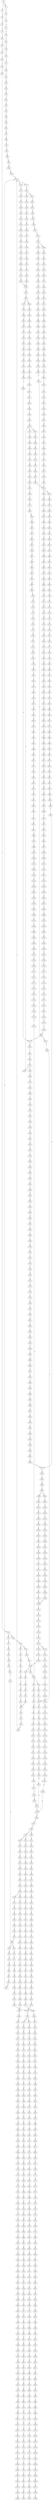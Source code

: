 strict digraph  {
	S0 -> S1 [ label = A ];
	S0 -> S2 [ label = C ];
	S1 -> S3 [ label = C ];
	S2 -> S4 [ label = G ];
	S3 -> S5 [ label = T ];
	S4 -> S6 [ label = T ];
	S5 -> S7 [ label = G ];
	S6 -> S8 [ label = C ];
	S7 -> S9 [ label = T ];
	S8 -> S10 [ label = C ];
	S9 -> S11 [ label = A ];
	S10 -> S12 [ label = G ];
	S11 -> S13 [ label = A ];
	S12 -> S14 [ label = T ];
	S13 -> S15 [ label = C ];
	S14 -> S16 [ label = C ];
	S15 -> S17 [ label = A ];
	S16 -> S18 [ label = A ];
	S17 -> S19 [ label = C ];
	S18 -> S20 [ label = C ];
	S19 -> S21 [ label = A ];
	S20 -> S22 [ label = C ];
	S21 -> S23 [ label = C ];
	S22 -> S24 [ label = C ];
	S22 -> S25 [ label = G ];
	S23 -> S26 [ label = G ];
	S24 -> S27 [ label = T ];
	S25 -> S28 [ label = A ];
	S26 -> S29 [ label = C ];
	S27 -> S30 [ label = G ];
	S28 -> S31 [ label = A ];
	S28 -> S32 [ label = G ];
	S29 -> S33 [ label = T ];
	S30 -> S34 [ label = T ];
	S31 -> S35 [ label = T ];
	S32 -> S36 [ label = T ];
	S33 -> S37 [ label = C ];
	S34 -> S38 [ label = C ];
	S35 -> S39 [ label = C ];
	S36 -> S40 [ label = C ];
	S37 -> S41 [ label = C ];
	S38 -> S42 [ label = C ];
	S39 -> S43 [ label = C ];
	S40 -> S44 [ label = C ];
	S41 -> S45 [ label = T ];
	S42 -> S46 [ label = T ];
	S43 -> S47 [ label = T ];
	S44 -> S48 [ label = A ];
	S44 -> S49 [ label = T ];
	S45 -> S50 [ label = A ];
	S46 -> S51 [ label = T ];
	S47 -> S52 [ label = C ];
	S48 -> S53 [ label = G ];
	S49 -> S54 [ label = C ];
	S50 -> S55 [ label = G ];
	S51 -> S56 [ label = G ];
	S52 -> S57 [ label = G ];
	S53 -> S58 [ label = T ];
	S53 -> S59 [ label = C ];
	S54 -> S60 [ label = G ];
	S55 -> S61 [ label = A ];
	S56 -> S62 [ label = A ];
	S56 -> S63 [ label = T ];
	S57 -> S64 [ label = A ];
	S58 -> S65 [ label = A ];
	S59 -> S66 [ label = T ];
	S60 -> S67 [ label = A ];
	S61 -> S68 [ label = A ];
	S62 -> S69 [ label = A ];
	S63 -> S70 [ label = A ];
	S64 -> S71 [ label = A ];
	S65 -> S72 [ label = G ];
	S66 -> S73 [ label = T ];
	S67 -> S74 [ label = A ];
	S68 -> S75 [ label = C ];
	S69 -> S76 [ label = C ];
	S70 -> S77 [ label = G ];
	S71 -> S78 [ label = C ];
	S72 -> S79 [ label = G ];
	S73 -> S80 [ label = C ];
	S74 -> S81 [ label = C ];
	S75 -> S82 [ label = T ];
	S76 -> S83 [ label = T ];
	S77 -> S84 [ label = G ];
	S78 -> S85 [ label = T ];
	S79 -> S86 [ label = G ];
	S80 -> S87 [ label = A ];
	S81 -> S85 [ label = T ];
	S82 -> S88 [ label = T ];
	S83 -> S89 [ label = T ];
	S84 -> S90 [ label = A ];
	S85 -> S91 [ label = T ];
	S86 -> S92 [ label = T ];
	S87 -> S93 [ label = C ];
	S88 -> S94 [ label = C ];
	S89 -> S95 [ label = C ];
	S90 -> S96 [ label = G ];
	S91 -> S97 [ label = C ];
	S92 -> S98 [ label = C ];
	S93 -> S99 [ label = G ];
	S94 -> S100 [ label = A ];
	S95 -> S101 [ label = A ];
	S96 -> S102 [ label = A ];
	S97 -> S103 [ label = A ];
	S98 -> S104 [ label = A ];
	S99 -> S105 [ label = C ];
	S100 -> S106 [ label = A ];
	S101 -> S107 [ label = A ];
	S102 -> S108 [ label = G ];
	S103 -> S109 [ label = A ];
	S104 -> S110 [ label = C ];
	S105 -> S111 [ label = C ];
	S106 -> S112 [ label = C ];
	S107 -> S112 [ label = C ];
	S108 -> S113 [ label = G ];
	S109 -> S112 [ label = C ];
	S110 -> S114 [ label = T ];
	S111 -> S115 [ label = C ];
	S112 -> S116 [ label = C ];
	S112 -> S117 [ label = T ];
	S113 -> S118 [ label = T ];
	S114 -> S119 [ label = C ];
	S115 -> S120 [ label = T ];
	S116 -> S121 [ label = G ];
	S117 -> S122 [ label = G ];
	S118 -> S123 [ label = C ];
	S119 -> S124 [ label = G ];
	S120 -> S125 [ label = T ];
	S121 -> S126 [ label = G ];
	S122 -> S127 [ label = G ];
	S122 -> S128 [ label = C ];
	S123 -> S129 [ label = C ];
	S124 -> S130 [ label = C ];
	S125 -> S131 [ label = C ];
	S126 -> S132 [ label = C ];
	S127 -> S133 [ label = C ];
	S128 -> S134 [ label = C ];
	S129 -> S135 [ label = C ];
	S130 -> S136 [ label = T ];
	S131 -> S137 [ label = A ];
	S132 -> S138 [ label = C ];
	S133 -> S139 [ label = C ];
	S134 -> S140 [ label = C ];
	S135 -> S141 [ label = A ];
	S135 -> S142 [ label = G ];
	S136 -> S143 [ label = T ];
	S137 -> S144 [ label = T ];
	S138 -> S145 [ label = C ];
	S139 -> S146 [ label = C ];
	S140 -> S147 [ label = T ];
	S141 -> S148 [ label = G ];
	S142 -> S149 [ label = G ];
	S143 -> S150 [ label = C ];
	S144 -> S151 [ label = C ];
	S145 -> S152 [ label = A ];
	S146 -> S153 [ label = A ];
	S147 -> S154 [ label = A ];
	S148 -> S155 [ label = A ];
	S149 -> S156 [ label = A ];
	S150 -> S157 [ label = A ];
	S151 -> S158 [ label = C ];
	S152 -> S159 [ label = G ];
	S153 -> S160 [ label = G ];
	S154 -> S161 [ label = G ];
	S155 -> S162 [ label = G ];
	S156 -> S163 [ label = G ];
	S157 -> S164 [ label = T ];
	S158 -> S165 [ label = A ];
	S159 -> S166 [ label = T ];
	S160 -> S167 [ label = G ];
	S161 -> S168 [ label = G ];
	S162 -> S169 [ label = C ];
	S163 -> S170 [ label = G ];
	S164 -> S171 [ label = C ];
	S165 -> S172 [ label = G ];
	S166 -> S173 [ label = T ];
	S167 -> S174 [ label = T ];
	S168 -> S175 [ label = T ];
	S169 -> S176 [ label = C ];
	S170 -> S177 [ label = C ];
	S171 -> S178 [ label = C ];
	S172 -> S179 [ label = A ];
	S173 -> S180 [ label = G ];
	S174 -> S181 [ label = G ];
	S175 -> S182 [ label = G ];
	S176 -> S183 [ label = A ];
	S177 -> S184 [ label = G ];
	S178 -> S185 [ label = A ];
	S179 -> S186 [ label = A ];
	S180 -> S187 [ label = T ];
	S181 -> S188 [ label = C ];
	S181 -> S189 [ label = G ];
	S182 -> S190 [ label = T ];
	S183 -> S191 [ label = C ];
	S184 -> S192 [ label = T ];
	S185 -> S172 [ label = G ];
	S186 -> S193 [ label = C ];
	S187 -> S194 [ label = G ];
	S188 -> S195 [ label = G ];
	S189 -> S196 [ label = G ];
	S190 -> S197 [ label = G ];
	S191 -> S198 [ label = G ];
	S192 -> S199 [ label = G ];
	S193 -> S200 [ label = C ];
	S194 -> S201 [ label = C ];
	S195 -> S202 [ label = C ];
	S196 -> S203 [ label = C ];
	S197 -> S204 [ label = C ];
	S198 -> S205 [ label = G ];
	S199 -> S206 [ label = G ];
	S200 -> S207 [ label = A ];
	S200 -> S208 [ label = G ];
	S201 -> S209 [ label = G ];
	S202 -> S210 [ label = G ];
	S203 -> S211 [ label = T ];
	S204 -> S212 [ label = G ];
	S205 -> S213 [ label = T ];
	S206 -> S214 [ label = T ];
	S207 -> S215 [ label = G ];
	S207 -> S216 [ label = C ];
	S208 -> S217 [ label = G ];
	S209 -> S218 [ label = T ];
	S210 -> S219 [ label = T ];
	S211 -> S220 [ label = T ];
	S212 -> S221 [ label = T ];
	S213 -> S222 [ label = T ];
	S214 -> S223 [ label = A ];
	S215 -> S224 [ label = A ];
	S216 -> S225 [ label = C ];
	S217 -> S226 [ label = A ];
	S218 -> S227 [ label = C ];
	S219 -> S228 [ label = C ];
	S220 -> S229 [ label = C ];
	S221 -> S230 [ label = C ];
	S222 -> S231 [ label = A ];
	S223 -> S232 [ label = T ];
	S224 -> S233 [ label = C ];
	S225 -> S234 [ label = A ];
	S226 -> S235 [ label = C ];
	S227 -> S236 [ label = G ];
	S228 -> S237 [ label = G ];
	S229 -> S238 [ label = G ];
	S230 -> S239 [ label = G ];
	S231 -> S240 [ label = C ];
	S232 -> S241 [ label = G ];
	S233 -> S242 [ label = T ];
	S234 -> S243 [ label = C ];
	S235 -> S244 [ label = G ];
	S236 -> S245 [ label = A ];
	S237 -> S246 [ label = T ];
	S238 -> S247 [ label = A ];
	S239 -> S245 [ label = A ];
	S240 -> S248 [ label = T ];
	S241 -> S249 [ label = A ];
	S242 -> S250 [ label = C ];
	S243 -> S251 [ label = C ];
	S244 -> S252 [ label = C ];
	S245 -> S253 [ label = A ];
	S246 -> S254 [ label = G ];
	S247 -> S255 [ label = A ];
	S248 -> S256 [ label = G ];
	S249 -> S257 [ label = G ];
	S250 -> S258 [ label = C ];
	S251 -> S259 [ label = C ];
	S252 -> S260 [ label = C ];
	S253 -> S261 [ label = C ];
	S254 -> S262 [ label = C ];
	S255 -> S263 [ label = C ];
	S256 -> S264 [ label = C ];
	S257 -> S265 [ label = C ];
	S258 -> S266 [ label = C ];
	S259 -> S267 [ label = C ];
	S260 -> S268 [ label = C ];
	S261 -> S269 [ label = C ];
	S261 -> S270 [ label = A ];
	S262 -> S271 [ label = A ];
	S263 -> S272 [ label = A ];
	S264 -> S273 [ label = A ];
	S265 -> S274 [ label = G ];
	S266 -> S275 [ label = A ];
	S267 -> S276 [ label = T ];
	S268 -> S277 [ label = A ];
	S269 -> S278 [ label = T ];
	S270 -> S279 [ label = C ];
	S271 -> S280 [ label = T ];
	S272 -> S281 [ label = C ];
	S273 -> S282 [ label = G ];
	S274 -> S283 [ label = G ];
	S275 -> S284 [ label = T ];
	S276 -> S285 [ label = T ];
	S277 -> S286 [ label = T ];
	S278 -> S287 [ label = T ];
	S279 -> S288 [ label = C ];
	S280 -> S289 [ label = C ];
	S281 -> S290 [ label = G ];
	S282 -> S291 [ label = A ];
	S283 -> S292 [ label = T ];
	S284 -> S293 [ label = C ];
	S285 -> S294 [ label = C ];
	S286 -> S295 [ label = C ];
	S287 -> S296 [ label = C ];
	S288 -> S297 [ label = C ];
	S289 -> S298 [ label = C ];
	S290 -> S299 [ label = C ];
	S291 -> S300 [ label = C ];
	S292 -> S301 [ label = C ];
	S293 -> S302 [ label = T ];
	S294 -> S303 [ label = C ];
	S294 -> S304 [ label = G ];
	S295 -> S305 [ label = G ];
	S296 -> S306 [ label = G ];
	S297 -> S307 [ label = G ];
	S298 -> S308 [ label = G ];
	S299 -> S309 [ label = G ];
	S300 -> S310 [ label = G ];
	S301 -> S311 [ label = G ];
	S302 -> S312 [ label = G ];
	S303 -> S313 [ label = T ];
	S304 -> S314 [ label = A ];
	S305 -> S315 [ label = T ];
	S306 -> S316 [ label = T ];
	S307 -> S317 [ label = T ];
	S308 -> S318 [ label = C ];
	S309 -> S319 [ label = C ];
	S310 -> S320 [ label = G ];
	S311 -> S321 [ label = C ];
	S312 -> S322 [ label = C ];
	S313 -> S323 [ label = G ];
	S314 -> S324 [ label = T ];
	S315 -> S325 [ label = C ];
	S316 -> S326 [ label = A ];
	S317 -> S327 [ label = A ];
	S318 -> S328 [ label = A ];
	S319 -> S329 [ label = A ];
	S320 -> S330 [ label = A ];
	S321 -> S331 [ label = A ];
	S322 -> S332 [ label = C ];
	S323 -> S333 [ label = T ];
	S324 -> S334 [ label = C ];
	S325 -> S335 [ label = C ];
	S326 -> S336 [ label = C ];
	S327 -> S337 [ label = C ];
	S328 -> S338 [ label = C ];
	S329 -> S339 [ label = C ];
	S330 -> S340 [ label = C ];
	S331 -> S341 [ label = C ];
	S332 -> S342 [ label = A ];
	S333 -> S343 [ label = C ];
	S334 -> S344 [ label = G ];
	S335 -> S345 [ label = T ];
	S336 -> S346 [ label = T ];
	S337 -> S347 [ label = G ];
	S338 -> S348 [ label = G ];
	S339 -> S349 [ label = G ];
	S340 -> S350 [ label = A ];
	S341 -> S351 [ label = G ];
	S342 -> S352 [ label = G ];
	S343 -> S353 [ label = C ];
	S344 -> S354 [ label = T ];
	S345 -> S355 [ label = C ];
	S346 -> S356 [ label = T ];
	S347 -> S357 [ label = T ];
	S348 -> S358 [ label = T ];
	S349 -> S359 [ label = T ];
	S350 -> S360 [ label = C ];
	S351 -> S361 [ label = C ];
	S352 -> S362 [ label = T ];
	S353 -> S363 [ label = T ];
	S354 -> S364 [ label = T ];
	S355 -> S365 [ label = T ];
	S356 -> S366 [ label = C ];
	S357 -> S367 [ label = C ];
	S358 -> S368 [ label = C ];
	S359 -> S369 [ label = C ];
	S360 -> S370 [ label = A ];
	S361 -> S371 [ label = G ];
	S362 -> S372 [ label = C ];
	S363 -> S373 [ label = T ];
	S364 -> S374 [ label = T ];
	S365 -> S375 [ label = T ];
	S366 -> S376 [ label = A ];
	S367 -> S377 [ label = C ];
	S368 -> S378 [ label = G ];
	S369 -> S379 [ label = C ];
	S370 -> S380 [ label = C ];
	S371 -> S381 [ label = C ];
	S372 -> S382 [ label = G ];
	S373 -> S56 [ label = G ];
	S374 -> S383 [ label = G ];
	S375 -> S384 [ label = C ];
	S376 -> S385 [ label = A ];
	S377 -> S386 [ label = A ];
	S378 -> S387 [ label = A ];
	S379 -> S388 [ label = A ];
	S380 -> S389 [ label = C ];
	S381 -> S390 [ label = G ];
	S382 -> S391 [ label = T ];
	S383 -> S392 [ label = T ];
	S384 -> S393 [ label = T ];
	S385 -> S394 [ label = G ];
	S386 -> S395 [ label = G ];
	S387 -> S396 [ label = G ];
	S388 -> S397 [ label = G ];
	S389 -> S398 [ label = T ];
	S390 -> S399 [ label = G ];
	S391 -> S400 [ label = A ];
	S392 -> S401 [ label = A ];
	S393 -> S402 [ label = C ];
	S394 -> S403 [ label = C ];
	S395 -> S404 [ label = C ];
	S396 -> S405 [ label = C ];
	S397 -> S406 [ label = C ];
	S398 -> S407 [ label = C ];
	S399 -> S408 [ label = C ];
	S400 -> S409 [ label = A ];
	S401 -> S410 [ label = G ];
	S402 -> S411 [ label = G ];
	S403 -> S412 [ label = G ];
	S404 -> S413 [ label = G ];
	S405 -> S414 [ label = G ];
	S406 -> S415 [ label = T ];
	S406 -> S413 [ label = G ];
	S407 -> S416 [ label = T ];
	S408 -> S417 [ label = T ];
	S409 -> S418 [ label = G ];
	S410 -> S419 [ label = G ];
	S411 -> S420 [ label = G ];
	S412 -> S421 [ label = A ];
	S413 -> S422 [ label = A ];
	S414 -> S423 [ label = A ];
	S415 -> S424 [ label = T ];
	S416 -> S425 [ label = A ];
	S417 -> S426 [ label = G ];
	S418 -> S427 [ label = A ];
	S419 -> S428 [ label = A ];
	S420 -> S429 [ label = A ];
	S421 -> S430 [ label = G ];
	S422 -> S431 [ label = G ];
	S423 -> S432 [ label = G ];
	S424 -> S80 [ label = C ];
	S425 -> S433 [ label = G ];
	S426 -> S434 [ label = G ];
	S427 -> S435 [ label = C ];
	S428 -> S436 [ label = A ];
	S429 -> S437 [ label = G ];
	S430 -> S438 [ label = T ];
	S431 -> S439 [ label = T ];
	S432 -> S440 [ label = T ];
	S433 -> S441 [ label = A ];
	S434 -> S442 [ label = A ];
	S435 -> S443 [ label = G ];
	S436 -> S444 [ label = A ];
	S437 -> S445 [ label = A ];
	S438 -> S446 [ label = C ];
	S439 -> S447 [ label = C ];
	S440 -> S448 [ label = C ];
	S441 -> S449 [ label = A ];
	S442 -> S450 [ label = A ];
	S443 -> S451 [ label = G ];
	S444 -> S452 [ label = G ];
	S445 -> S453 [ label = G ];
	S446 -> S454 [ label = C ];
	S447 -> S455 [ label = C ];
	S447 -> S456 [ label = T ];
	S448 -> S457 [ label = G ];
	S449 -> S458 [ label = C ];
	S450 -> S459 [ label = T ];
	S451 -> S460 [ label = C ];
	S452 -> S461 [ label = G ];
	S453 -> S462 [ label = G ];
	S454 -> S463 [ label = C ];
	S455 -> S463 [ label = C ];
	S456 -> S464 [ label = C ];
	S457 -> S465 [ label = A ];
	S458 -> S466 [ label = G ];
	S459 -> S467 [ label = G ];
	S460 -> S468 [ label = T ];
	S461 -> S469 [ label = T ];
	S462 -> S470 [ label = T ];
	S463 -> S471 [ label = T ];
	S463 -> S472 [ label = G ];
	S464 -> S473 [ label = G ];
	S465 -> S474 [ label = A ];
	S466 -> S475 [ label = A ];
	S467 -> S476 [ label = G ];
	S468 -> S477 [ label = C ];
	S469 -> S478 [ label = C ];
	S470 -> S479 [ label = C ];
	S471 -> S480 [ label = C ];
	S472 -> S481 [ label = C ];
	S473 -> S482 [ label = T ];
	S474 -> S483 [ label = C ];
	S475 -> S484 [ label = G ];
	S476 -> S485 [ label = G ];
	S477 -> S486 [ label = T ];
	S478 -> S487 [ label = C ];
	S479 -> S129 [ label = C ];
	S480 -> S488 [ label = C ];
	S481 -> S489 [ label = C ];
	S482 -> S490 [ label = C ];
	S483 -> S491 [ label = C ];
	S484 -> S492 [ label = G ];
	S485 -> S493 [ label = G ];
	S486 -> S494 [ label = C ];
	S487 -> S495 [ label = C ];
	S488 -> S496 [ label = G ];
	S489 -> S497 [ label = T ];
	S490 -> S498 [ label = T ];
	S491 -> S499 [ label = T ];
	S492 -> S500 [ label = T ];
	S493 -> S501 [ label = T ];
	S494 -> S502 [ label = G ];
	S495 -> S503 [ label = G ];
	S496 -> S504 [ label = G ];
	S497 -> S505 [ label = G ];
	S498 -> S506 [ label = G ];
	S499 -> S507 [ label = G ];
	S500 -> S508 [ label = G ];
	S501 -> S509 [ label = C ];
	S502 -> S510 [ label = A ];
	S503 -> S511 [ label = A ];
	S504 -> S512 [ label = T ];
	S505 -> S513 [ label = T ];
	S506 -> S514 [ label = T ];
	S507 -> S515 [ label = T ];
	S508 -> S516 [ label = T ];
	S509 -> S517 [ label = C ];
	S510 -> S518 [ label = A ];
	S511 -> S519 [ label = A ];
	S512 -> S520 [ label = C ];
	S513 -> S521 [ label = C ];
	S514 -> S522 [ label = T ];
	S515 -> S523 [ label = C ];
	S516 -> S524 [ label = C ];
	S517 -> S525 [ label = G ];
	S518 -> S526 [ label = G ];
	S519 -> S527 [ label = G ];
	S520 -> S528 [ label = T ];
	S521 -> S529 [ label = G ];
	S522 -> S530 [ label = C ];
	S523 -> S531 [ label = G ];
	S524 -> S532 [ label = C ];
	S525 -> S533 [ label = C ];
	S526 -> S534 [ label = T ];
	S527 -> S535 [ label = T ];
	S528 -> S536 [ label = G ];
	S529 -> S537 [ label = C ];
	S530 -> S538 [ label = C ];
	S531 -> S539 [ label = C ];
	S532 -> S540 [ label = C ];
	S533 -> S541 [ label = C ];
	S534 -> S542 [ label = C ];
	S535 -> S543 [ label = C ];
	S536 -> S544 [ label = G ];
	S537 -> S545 [ label = G ];
	S538 -> S546 [ label = G ];
	S539 -> S547 [ label = G ];
	S540 -> S548 [ label = T ];
	S541 -> S549 [ label = G ];
	S542 -> S550 [ label = G ];
	S543 -> S551 [ label = G ];
	S544 -> S552 [ label = A ];
	S545 -> S553 [ label = C ];
	S546 -> S554 [ label = T ];
	S547 -> S553 [ label = C ];
	S548 -> S555 [ label = G ];
	S549 -> S556 [ label = G ];
	S550 -> S557 [ label = C ];
	S551 -> S558 [ label = A ];
	S552 -> S559 [ label = G ];
	S553 -> S560 [ label = G ];
	S553 -> S561 [ label = A ];
	S554 -> S562 [ label = G ];
	S555 -> S563 [ label = T ];
	S556 -> S564 [ label = A ];
	S557 -> S565 [ label = G ];
	S558 -> S566 [ label = G ];
	S559 -> S567 [ label = G ];
	S560 -> S568 [ label = A ];
	S561 -> S569 [ label = A ];
	S562 -> S570 [ label = G ];
	S563 -> S571 [ label = C ];
	S564 -> S572 [ label = A ];
	S565 -> S573 [ label = G ];
	S566 -> S574 [ label = G ];
	S567 -> S575 [ label = G ];
	S568 -> S576 [ label = G ];
	S569 -> S577 [ label = C ];
	S570 -> S578 [ label = C ];
	S571 -> S579 [ label = C ];
	S572 -> S580 [ label = C ];
	S573 -> S581 [ label = C ];
	S574 -> S582 [ label = T ];
	S575 -> S583 [ label = T ];
	S576 -> S584 [ label = C ];
	S577 -> S585 [ label = C ];
	S578 -> S586 [ label = C ];
	S579 -> S587 [ label = T ];
	S580 -> S588 [ label = T ];
	S581 -> S589 [ label = T ];
	S582 -> S590 [ label = A ];
	S583 -> S591 [ label = G ];
	S584 -> S592 [ label = A ];
	S585 -> S593 [ label = C ];
	S586 -> S594 [ label = C ];
	S587 -> S595 [ label = A ];
	S588 -> S596 [ label = G ];
	S589 -> S597 [ label = A ];
	S590 -> S598 [ label = T ];
	S591 -> S599 [ label = T ];
	S592 -> S600 [ label = G ];
	S593 -> S601 [ label = G ];
	S594 -> S602 [ label = G ];
	S595 -> S603 [ label = C ];
	S596 -> S604 [ label = C ];
	S597 -> S605 [ label = T ];
	S598 -> S606 [ label = A ];
	S599 -> S607 [ label = T ];
	S600 -> S608 [ label = T ];
	S601 -> S609 [ label = T ];
	S602 -> S610 [ label = T ];
	S603 -> S611 [ label = T ];
	S604 -> S612 [ label = A ];
	S605 -> S613 [ label = A ];
	S606 -> S614 [ label = A ];
	S607 -> S615 [ label = C ];
	S608 -> S616 [ label = G ];
	S609 -> S617 [ label = A ];
	S610 -> S618 [ label = C ];
	S611 -> S619 [ label = A ];
	S612 -> S620 [ label = A ];
	S613 -> S621 [ label = G ];
	S614 -> S622 [ label = G ];
	S615 -> S623 [ label = C ];
	S616 -> S624 [ label = C ];
	S617 -> S625 [ label = C ];
	S618 -> S626 [ label = C ];
	S619 -> S627 [ label = C ];
	S620 -> S628 [ label = C ];
	S621 -> S629 [ label = T ];
	S622 -> S630 [ label = T ];
	S623 -> S631 [ label = A ];
	S624 -> S632 [ label = A ];
	S625 -> S633 [ label = A ];
	S626 -> S634 [ label = A ];
	S627 -> S635 [ label = C ];
	S628 -> S636 [ label = C ];
	S629 -> S637 [ label = A ];
	S630 -> S638 [ label = C ];
	S631 -> S639 [ label = G ];
	S632 -> S640 [ label = A ];
	S633 -> S641 [ label = G ];
	S634 -> S642 [ label = G ];
	S635 -> S643 [ label = A ];
	S636 -> S644 [ label = A ];
	S637 -> S645 [ label = G ];
	S638 -> S646 [ label = G ];
	S639 -> S647 [ label = C ];
	S640 -> S648 [ label = C ];
	S641 -> S649 [ label = C ];
	S642 -> S650 [ label = T ];
	S643 -> S651 [ label = G ];
	S644 -> S652 [ label = G ];
	S645 -> S653 [ label = C ];
	S646 -> S654 [ label = T ];
	S647 -> S655 [ label = A ];
	S648 -> S656 [ label = A ];
	S649 -> S657 [ label = A ];
	S650 -> S658 [ label = A ];
	S651 -> S659 [ label = G ];
	S652 -> S660 [ label = A ];
	S653 -> S661 [ label = C ];
	S654 -> S662 [ label = G ];
	S655 -> S663 [ label = G ];
	S656 -> S664 [ label = G ];
	S657 -> S665 [ label = G ];
	S658 -> S666 [ label = G ];
	S659 -> S667 [ label = A ];
	S660 -> S668 [ label = A ];
	S661 -> S669 [ label = G ];
	S662 -> S670 [ label = G ];
	S663 -> S671 [ label = A ];
	S664 -> S672 [ label = C ];
	S665 -> S673 [ label = G ];
	S666 -> S674 [ label = C ];
	S667 -> S675 [ label = G ];
	S668 -> S676 [ label = C ];
	S669 -> S677 [ label = A ];
	S670 -> S678 [ label = T ];
	S671 -> S679 [ label = T ];
	S672 -> S680 [ label = T ];
	S673 -> S681 [ label = T ];
	S674 -> S682 [ label = T ];
	S675 -> S683 [ label = A ];
	S676 -> S684 [ label = A ];
	S677 -> S685 [ label = A ];
	S678 -> S686 [ label = A ];
	S679 -> S687 [ label = A ];
	S680 -> S688 [ label = A ];
	S681 -> S689 [ label = G ];
	S682 -> S690 [ label = C ];
	S683 -> S691 [ label = G ];
	S684 -> S692 [ label = G ];
	S685 -> S693 [ label = A ];
	S686 -> S694 [ label = C ];
	S687 -> S695 [ label = A ];
	S688 -> S696 [ label = C ];
	S689 -> S697 [ label = C ];
	S690 -> S698 [ label = C ];
	S691 -> S699 [ label = T ];
	S692 -> S700 [ label = C ];
	S693 -> S701 [ label = C ];
	S694 -> S702 [ label = C ];
	S695 -> S703 [ label = A ];
	S696 -> S704 [ label = G ];
	S697 -> S705 [ label = A ];
	S698 -> S706 [ label = A ];
	S699 -> S707 [ label = C ];
	S700 -> S708 [ label = C ];
	S701 -> S709 [ label = C ];
	S702 -> S710 [ label = G ];
	S703 -> S711 [ label = A ];
	S704 -> S712 [ label = A ];
	S705 -> S713 [ label = C ];
	S706 -> S714 [ label = C ];
	S707 -> S715 [ label = A ];
	S708 -> S716 [ label = G ];
	S709 -> S717 [ label = C ];
	S710 -> S718 [ label = G ];
	S711 -> S719 [ label = A ];
	S712 -> S720 [ label = G ];
	S713 -> S721 [ label = G ];
	S714 -> S722 [ label = C ];
	S715 -> S723 [ label = G ];
	S716 -> S724 [ label = T ];
	S717 -> S725 [ label = C ];
	S718 -> S726 [ label = T ];
	S719 -> S727 [ label = C ];
	S720 -> S728 [ label = A ];
	S721 -> S729 [ label = C ];
	S722 -> S730 [ label = G ];
	S723 -> S731 [ label = G ];
	S724 -> S732 [ label = C ];
	S725 -> S733 [ label = G ];
	S726 -> S734 [ label = G ];
	S727 -> S735 [ label = T ];
	S728 -> S736 [ label = A ];
	S729 -> S737 [ label = G ];
	S730 -> S738 [ label = G ];
	S731 -> S739 [ label = A ];
	S732 -> S740 [ label = C ];
	S733 -> S741 [ label = A ];
	S734 -> S742 [ label = G ];
	S735 -> S743 [ label = T ];
	S736 -> S744 [ label = C ];
	S737 -> S745 [ label = G ];
	S738 -> S746 [ label = A ];
	S739 -> S747 [ label = C ];
	S740 -> S748 [ label = T ];
	S741 -> S749 [ label = C ];
	S742 -> S750 [ label = T ];
	S743 -> S751 [ label = T ];
	S744 -> S752 [ label = T ];
	S745 -> S753 [ label = T ];
	S746 -> S754 [ label = C ];
	S747 -> S755 [ label = C ];
	S748 -> S756 [ label = C ];
	S749 -> S757 [ label = T ];
	S750 -> S758 [ label = T ];
	S751 -> S759 [ label = G ];
	S752 -> S760 [ label = G ];
	S753 -> S761 [ label = G ];
	S754 -> S762 [ label = G ];
	S755 -> S763 [ label = A ];
	S756 -> S764 [ label = T ];
	S757 -> S765 [ label = A ];
	S758 -> S766 [ label = A ];
	S759 -> S767 [ label = C ];
	S760 -> S768 [ label = G ];
	S761 -> S769 [ label = C ];
	S762 -> S770 [ label = T ];
	S763 -> S771 [ label = G ];
	S764 -> S772 [ label = G ];
	S765 -> S773 [ label = G ];
	S766 -> S774 [ label = G ];
	S767 -> S775 [ label = C ];
	S768 -> S776 [ label = C ];
	S769 -> S777 [ label = C ];
	S770 -> S778 [ label = C ];
	S771 -> S779 [ label = T ];
	S772 -> S780 [ label = T ];
	S773 -> S781 [ label = A ];
	S774 -> S782 [ label = A ];
	S775 -> S783 [ label = G ];
	S776 -> S784 [ label = G ];
	S777 -> S785 [ label = G ];
	S778 -> S786 [ label = G ];
	S779 -> S787 [ label = C ];
	S780 -> S788 [ label = C ];
	S781 -> S789 [ label = A ];
	S782 -> S790 [ label = A ];
	S783 -> S791 [ label = T ];
	S784 -> S792 [ label = C ];
	S785 -> S793 [ label = C ];
	S786 -> S794 [ label = T ];
	S787 -> S795 [ label = T ];
	S788 -> S796 [ label = G ];
	S789 -> S797 [ label = T ];
	S790 -> S798 [ label = G ];
	S791 -> S799 [ label = A ];
	S792 -> S800 [ label = A ];
	S793 -> S801 [ label = A ];
	S794 -> S802 [ label = G ];
	S795 -> S803 [ label = C ];
	S796 -> S804 [ label = T ];
	S797 -> S805 [ label = C ];
	S798 -> S806 [ label = G ];
	S799 -> S807 [ label = G ];
	S800 -> S808 [ label = G ];
	S801 -> S809 [ label = A ];
	S802 -> S810 [ label = A ];
	S803 -> S811 [ label = T ];
	S804 -> S812 [ label = G ];
	S805 -> S813 [ label = G ];
	S806 -> S814 [ label = G ];
	S807 -> S815 [ label = C ];
	S808 -> S816 [ label = C ];
	S809 -> S817 [ label = C ];
	S810 -> S818 [ label = C ];
	S811 -> S819 [ label = G ];
	S812 -> S820 [ label = G ];
	S813 -> S821 [ label = G ];
	S814 -> S822 [ label = G ];
	S815 -> S823 [ label = C ];
	S816 -> S824 [ label = G ];
	S817 -> S825 [ label = C ];
	S818 -> S826 [ label = C ];
	S819 -> S827 [ label = T ];
	S820 -> S828 [ label = T ];
	S821 -> S829 [ label = G ];
	S822 -> S830 [ label = G ];
	S823 -> S831 [ label = G ];
	S824 -> S832 [ label = G ];
	S825 -> S833 [ label = A ];
	S826 -> S834 [ label = G ];
	S827 -> S835 [ label = A ];
	S828 -> S836 [ label = A ];
	S829 -> S837 [ label = T ];
	S830 -> S838 [ label = T ];
	S831 -> S839 [ label = G ];
	S832 -> S840 [ label = G ];
	S833 -> S841 [ label = G ];
	S834 -> S842 [ label = G ];
	S837 -> S843 [ label = A ];
	S838 -> S844 [ label = C ];
	S839 -> S845 [ label = T ];
	S840 -> S846 [ label = T ];
	S841 -> S847 [ label = T ];
	S842 -> S848 [ label = T ];
	S843 -> S849 [ label = T ];
	S844 -> S850 [ label = C ];
	S845 -> S851 [ label = G ];
	S846 -> S852 [ label = G ];
	S847 -> S853 [ label = C ];
	S848 -> S854 [ label = C ];
	S849 -> S855 [ label = C ];
	S850 -> S856 [ label = G ];
	S851 -> S857 [ label = A ];
	S852 -> S858 [ label = C ];
	S853 -> S859 [ label = G ];
	S854 -> S860 [ label = G ];
	S855 -> S861 [ label = C ];
	S856 -> S862 [ label = T ];
	S857 -> S863 [ label = C ];
	S858 -> S864 [ label = C ];
	S859 -> S865 [ label = C ];
	S860 -> S866 [ label = C ];
	S861 -> S867 [ label = C ];
	S862 -> S868 [ label = C ];
	S863 -> S869 [ label = G ];
	S864 -> S870 [ label = G ];
	S865 -> S871 [ label = G ];
	S866 -> S872 [ label = G ];
	S867 -> S873 [ label = G ];
	S868 -> S874 [ label = G ];
	S869 -> S875 [ label = T ];
	S870 -> S876 [ label = C ];
	S871 -> S877 [ label = C ];
	S872 -> S878 [ label = T ];
	S873 -> S879 [ label = A ];
	S874 -> S880 [ label = G ];
	S875 -> S881 [ label = G ];
	S876 -> S882 [ label = C ];
	S877 -> S883 [ label = A ];
	S878 -> S884 [ label = A ];
	S879 -> S885 [ label = A ];
	S880 -> S886 [ label = A ];
	S881 -> S887 [ label = G ];
	S882 -> S888 [ label = G ];
	S883 -> S889 [ label = G ];
	S884 -> S890 [ label = G ];
	S885 -> S891 [ label = A ];
	S886 -> S892 [ label = A ];
	S887 -> S893 [ label = G ];
	S888 -> S894 [ label = G ];
	S889 -> S895 [ label = C ];
	S890 -> S896 [ label = C ];
	S891 -> S897 [ label = G ];
	S892 -> S898 [ label = C ];
	S893 -> S899 [ label = T ];
	S894 -> S900 [ label = T ];
	S895 -> S901 [ label = C ];
	S896 -> S902 [ label = C ];
	S897 -> S903 [ label = T ];
	S898 -> S904 [ label = T ];
	S899 -> S905 [ label = A ];
	S900 -> S906 [ label = G ];
	S901 -> S907 [ label = G ];
	S902 -> S908 [ label = G ];
	S903 -> S909 [ label = G ];
	S904 -> S910 [ label = A ];
	S905 -> S911 [ label = C ];
	S906 -> S912 [ label = G ];
	S907 -> S913 [ label = G ];
	S908 -> S914 [ label = C ];
	S909 -> S915 [ label = T ];
	S910 -> S916 [ label = C ];
	S911 -> S917 [ label = T ];
	S912 -> S918 [ label = T ];
	S913 -> S919 [ label = T ];
	S914 -> S920 [ label = T ];
	S915 -> S921 [ label = C ];
	S916 -> S922 [ label = A ];
	S917 -> S923 [ label = A ];
	S918 -> S924 [ label = G ];
	S919 -> S925 [ label = G ];
	S920 -> S926 [ label = G ];
	S921 -> S927 [ label = G ];
	S922 -> S928 [ label = A ];
	S923 -> S929 [ label = T ];
	S924 -> S930 [ label = G ];
	S925 -> S931 [ label = G ];
	S926 -> S932 [ label = G ];
	S927 -> S933 [ label = T ];
	S928 -> S934 [ label = C ];
	S929 -> S935 [ label = T ];
	S930 -> S936 [ label = A ];
	S931 -> S937 [ label = A ];
	S932 -> S938 [ label = A ];
	S933 -> S939 [ label = C ];
	S934 -> S940 [ label = G ];
	S935 -> S941 [ label = G ];
	S936 -> S942 [ label = A ];
	S937 -> S943 [ label = A ];
	S938 -> S944 [ label = A ];
	S939 -> S945 [ label = G ];
	S940 -> S946 [ label = A ];
	S941 -> S947 [ label = G ];
	S942 -> S948 [ label = C ];
	S943 -> S949 [ label = G ];
	S944 -> S950 [ label = G ];
	S945 -> S951 [ label = G ];
	S946 -> S952 [ label = A ];
	S947 -> S953 [ label = A ];
	S948 -> S954 [ label = C ];
	S949 -> S955 [ label = A ];
	S950 -> S956 [ label = A ];
	S951 -> S957 [ label = A ];
	S952 -> S958 [ label = A ];
	S953 -> S959 [ label = A ];
	S954 -> S960 [ label = T ];
	S955 -> S961 [ label = A ];
	S956 -> S962 [ label = A ];
	S957 -> S963 [ label = A ];
	S958 -> S964 [ label = A ];
	S959 -> S965 [ label = C ];
	S960 -> S966 [ label = C ];
	S961 -> S967 [ label = C ];
	S962 -> S968 [ label = C ];
	S963 -> S969 [ label = C ];
	S964 -> S970 [ label = C ];
	S965 -> S971 [ label = G ];
	S966 -> S972 [ label = G ];
	S967 -> S973 [ label = G ];
	S968 -> S973 [ label = G ];
	S969 -> S974 [ label = A ];
	S970 -> S975 [ label = A ];
	S971 -> S976 [ label = G ];
	S972 -> S977 [ label = G ];
	S973 -> S978 [ label = G ];
	S974 -> S979 [ label = G ];
	S975 -> S980 [ label = G ];
	S976 -> S981 [ label = T ];
	S977 -> S982 [ label = C ];
	S978 -> S983 [ label = C ];
	S979 -> S984 [ label = G ];
	S980 -> S985 [ label = A ];
	S981 -> S986 [ label = A ];
	S982 -> S987 [ label = A ];
	S983 -> S988 [ label = A ];
	S984 -> S989 [ label = A ];
	S985 -> S990 [ label = A ];
	S986 -> S991 [ label = C ];
	S987 -> S992 [ label = C ];
	S988 -> S993 [ label = C ];
	S989 -> S994 [ label = A ];
	S990 -> S995 [ label = G ];
	S991 -> S996 [ label = G ];
	S992 -> S997 [ label = G ];
	S993 -> S998 [ label = C ];
	S993 -> S999 [ label = T ];
	S994 -> S1000 [ label = T ];
	S995 -> S1001 [ label = G ];
	S996 -> S1002 [ label = A ];
	S997 -> S1003 [ label = C ];
	S998 -> S1004 [ label = G ];
	S999 -> S1005 [ label = G ];
	S1000 -> S1006 [ label = A ];
	S1001 -> S1007 [ label = G ];
	S1002 -> S1008 [ label = A ];
	S1003 -> S1009 [ label = G ];
	S1004 -> S1010 [ label = G ];
	S1005 -> S1011 [ label = G ];
	S1006 -> S1012 [ label = G ];
	S1007 -> S1013 [ label = G ];
	S1008 -> S1014 [ label = G ];
	S1009 -> S1015 [ label = C ];
	S1010 -> S1016 [ label = G ];
	S1011 -> S1017 [ label = G ];
	S1012 -> S1018 [ label = T ];
	S1013 -> S1019 [ label = T ];
	S1014 -> S1020 [ label = A ];
	S1015 -> S1021 [ label = G ];
	S1016 -> S1022 [ label = A ];
	S1017 -> S1023 [ label = A ];
	S1018 -> S1024 [ label = C ];
	S1019 -> S1025 [ label = C ];
	S1020 -> S1026 [ label = A ];
	S1021 -> S1027 [ label = C ];
	S1022 -> S1028 [ label = A ];
	S1023 -> S1029 [ label = A ];
	S1024 -> S1030 [ label = T ];
	S1025 -> S1031 [ label = T ];
	S1026 -> S1032 [ label = G ];
	S1027 -> S1033 [ label = G ];
	S1028 -> S1034 [ label = T ];
	S1029 -> S1035 [ label = C ];
	S1030 -> S1036 [ label = C ];
	S1031 -> S1037 [ label = C ];
	S1032 -> S1038 [ label = T ];
	S1033 -> S1039 [ label = T ];
	S1034 -> S1040 [ label = T ];
	S1035 -> S1041 [ label = T ];
	S1036 -> S1042 [ label = T ];
	S1037 -> S1043 [ label = T ];
	S1038 -> S1044 [ label = G ];
	S1039 -> S1045 [ label = C ];
	S1040 -> S1046 [ label = G ];
	S1041 -> S1047 [ label = G ];
	S1042 -> S1048 [ label = C ];
	S1043 -> S1049 [ label = C ];
	S1044 -> S1050 [ label = T ];
	S1045 -> S1051 [ label = G ];
	S1046 -> S1052 [ label = A ];
	S1047 -> S1053 [ label = G ];
	S1048 -> S1054 [ label = T ];
	S1049 -> S1055 [ label = G ];
	S1050 -> S1056 [ label = C ];
	S1051 -> S1057 [ label = A ];
	S1052 -> S1058 [ label = A ];
	S1053 -> S1059 [ label = A ];
	S1054 -> S1060 [ label = G ];
	S1055 -> S1061 [ label = T ];
	S1056 -> S1062 [ label = C ];
	S1057 -> S1063 [ label = C ];
	S1058 -> S1064 [ label = C ];
	S1059 -> S1065 [ label = C ];
	S1060 -> S1066 [ label = A ];
	S1061 -> S1067 [ label = G ];
	S1062 -> S1068 [ label = T ];
	S1063 -> S1069 [ label = G ];
	S1064 -> S1070 [ label = C ];
	S1065 -> S1071 [ label = C ];
	S1066 -> S1072 [ label = G ];
	S1067 -> S1073 [ label = G ];
	S1068 -> S1074 [ label = G ];
	S1069 -> S1075 [ label = C ];
	S1070 -> S1076 [ label = C ];
	S1071 -> S1077 [ label = C ];
	S1072 -> S1078 [ label = T ];
	S1073 -> S1079 [ label = T ];
	S1074 -> S1080 [ label = G ];
	S1075 -> S1081 [ label = G ];
	S1076 -> S1082 [ label = G ];
	S1077 -> S1083 [ label = G ];
	S1078 -> S1084 [ label = A ];
	S1079 -> S1085 [ label = A ];
	S1080 -> S1086 [ label = C ];
	S1081 -> S1087 [ label = C ];
	S1082 -> S1088 [ label = T ];
	S1083 -> S1089 [ label = T ];
	S1086 -> S1090 [ label = C ];
	S1087 -> S1091 [ label = C ];
	S1088 -> S1092 [ label = C ];
	S1089 -> S1093 [ label = C ];
	S1090 -> S1094 [ label = T ];
	S1091 -> S1095 [ label = T ];
	S1092 -> S1096 [ label = T ];
	S1093 -> S1097 [ label = T ];
	S1094 -> S1098 [ label = G ];
	S1095 -> S1099 [ label = C ];
	S1096 -> S1100 [ label = C ];
	S1097 -> S1101 [ label = C ];
	S1098 -> S1102 [ label = G ];
	S1099 -> S1103 [ label = G ];
	S1100 -> S1104 [ label = G ];
	S1101 -> S1104 [ label = G ];
	S1102 -> S1105 [ label = G ];
	S1103 -> S1106 [ label = G ];
	S1104 -> S1107 [ label = G ];
	S1105 -> S1108 [ label = T ];
	S1106 -> S1109 [ label = G ];
	S1107 -> S1110 [ label = C ];
	S1108 -> S1111 [ label = C ];
	S1109 -> S1112 [ label = C ];
	S1110 -> S1113 [ label = A ];
	S1111 -> S1114 [ label = C ];
	S1112 -> S1115 [ label = T ];
	S1113 -> S1116 [ label = C ];
	S1114 -> S1117 [ label = C ];
	S1115 -> S1118 [ label = C ];
	S1116 -> S1119 [ label = C ];
	S1117 -> S1120 [ label = G ];
	S1118 -> S1121 [ label = A ];
	S1119 -> S1122 [ label = G ];
	S1120 -> S1123 [ label = A ];
	S1121 -> S1124 [ label = C ];
	S1122 -> S1125 [ label = A ];
	S1123 -> S1126 [ label = G ];
	S1124 -> S1127 [ label = G ];
	S1125 -> S1128 [ label = G ];
	S1125 -> S1129 [ label = A ];
	S1126 -> S1130 [ label = T ];
	S1127 -> S1131 [ label = T ];
	S1128 -> S1132 [ label = T ];
	S1129 -> S1133 [ label = T ];
	S1130 -> S1134 [ label = C ];
	S1131 -> S1135 [ label = C ];
	S1132 -> S1136 [ label = C ];
	S1133 -> S1137 [ label = G ];
	S1134 -> S1138 [ label = C ];
	S1135 -> S1139 [ label = C ];
	S1136 -> S44 [ label = C ];
	S1137 -> S1140 [ label = T ];
	S1138 -> S1141 [ label = A ];
	S1139 -> S1142 [ label = A ];
	S1140 -> S1143 [ label = A ];
	S1141 -> S53 [ label = G ];
	S1142 -> S1144 [ label = G ];
	S1143 -> S1145 [ label = G ];
	S1144 -> S406 [ label = C ];
	S1145 -> S1146 [ label = T ];
	S1146 -> S1147 [ label = T ];
	S1147 -> S1148 [ label = T ];
	S1148 -> S1149 [ label = C ];
	S1149 -> S1150 [ label = A ];
	S1150 -> S1151 [ label = C ];
	S1151 -> S1152 [ label = T ];
	S1152 -> S1153 [ label = C ];
	S1153 -> S1154 [ label = C ];
	S1154 -> S1155 [ label = T ];
	S1155 -> S1156 [ label = T ];
	S1156 -> S1157 [ label = T ];
	S1157 -> S1158 [ label = C ];
	S1158 -> S1159 [ label = A ];
	S1159 -> S1160 [ label = T ];
	S1160 -> S1161 [ label = C ];
	S1161 -> S1162 [ label = C ];
	S1162 -> S1163 [ label = A ];
	S1163 -> S1164 [ label = G ];
	S1164 -> S179 [ label = A ];
}
